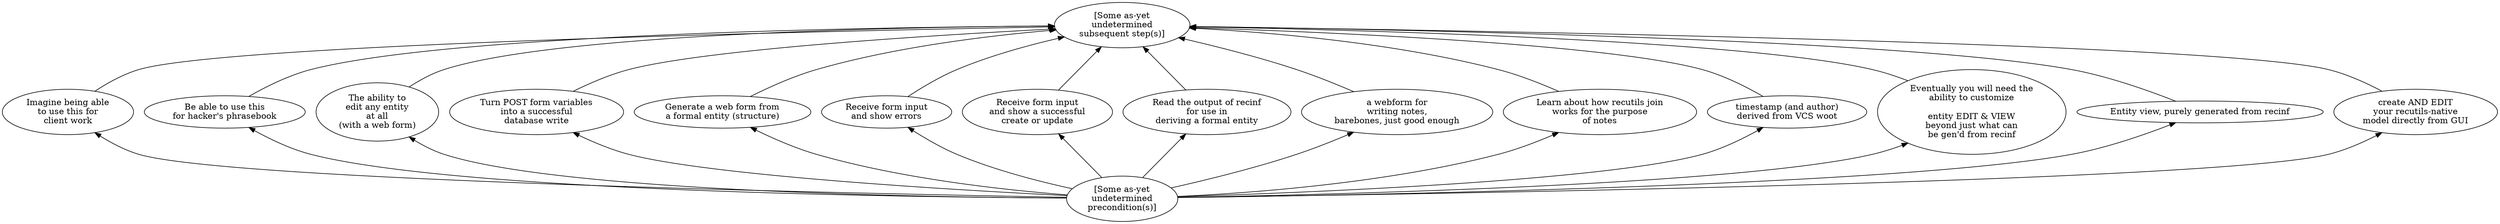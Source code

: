 digraph g {
rankdir=BT  /* Make the thing everything points to be at the top */
CW[label="Imagine being able\nto use this for\nclient work"]
CW->UPOST
UPRE->CW
HPB[label="Be able to use this\nfor hacker's phrasebook"]
HPB->UPOST
UPRE->HPB
EAEAA[label="The ability to\nedit any entity\nat all\n(with a web form)"]
EAEAA->UPOST
UPRE->EAEAA
CREATEOK[label="Turn POST form variables\ninto a successful\ndatabase write"]
CREATEOK->UPOST
UPRE->CREATEOK
GWFFFE[label="Generate a web form from\na formal entity (structure)"]
GWFFFE->UPOST
UPRE->GWFFFE
RFISE[label="Receive form input\nand show errors"]
RFISE->UPOST
UPRE->RFISE
RFIOK[label="Receive form input\nand show a successful\ncreate or update"]
RFIOK->UPOST
UPRE->RFIOK
RRI[label="Read the output of recinf\nfor use in\nderiving a formal entity"]
RRI->UPOST
UPRE->RRI
JOINNOTES[label="a webform for\nwriting notes,\nbarebones, just good enough"]
JOINNOTES->UPOST
UPRE->JOINNOTES
JOIN[label="Learn about how recutils join\nworks for the purpose\nof notes"]
JOIN->UPOST
UPRE->JOIN
UPOST[label="[Some as-yet\nundetermined\nsubsequent step(s)]"]
UPRE[label="[Some as-yet\nundetermined\nprecondition(s)]"]
VCS[label="timestamp (and author)\nderived from VCS woot"]
VCS->UPOST
UPRE->VCS
CUSTOM[label="Eventually you will need the\nability to customize\n
entity EDIT & VIEW\nbeyond just what can\nbe gen'd from recinf"]
CUSTOM->UPOST
UPRE->CUSTOM
VIEW[label="Entity view, purely generated from recinf"]
VIEW->UPOST
UPRE->VIEW
MODELLER[label="create AND EDIT\nyour recutils-native\nmodel directly from GUI"]
MODELLER->UPOST
UPRE->MODELLER
}

/*
#born
*/
